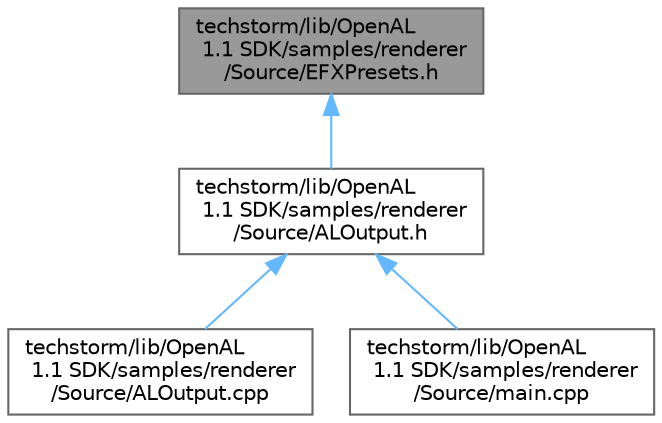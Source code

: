 digraph "techstorm/lib/OpenAL 1.1 SDK/samples/renderer/Source/EFXPresets.h"
{
 // LATEX_PDF_SIZE
  bgcolor="transparent";
  edge [fontname=Helvetica,fontsize=10,labelfontname=Helvetica,labelfontsize=10];
  node [fontname=Helvetica,fontsize=10,shape=box,height=0.2,width=0.4];
  Node1 [id="Node000001",label="techstorm/lib/OpenAL\l 1.1 SDK/samples/renderer\l/Source/EFXPresets.h",height=0.2,width=0.4,color="gray40", fillcolor="grey60", style="filled", fontcolor="black",tooltip=" "];
  Node1 -> Node2 [id="edge1_Node000001_Node000002",dir="back",color="steelblue1",style="solid",tooltip=" "];
  Node2 [id="Node000002",label="techstorm/lib/OpenAL\l 1.1 SDK/samples/renderer\l/Source/ALOutput.h",height=0.2,width=0.4,color="grey40", fillcolor="white", style="filled",URL="$_a_l_output_8h.html",tooltip=" "];
  Node2 -> Node3 [id="edge2_Node000002_Node000003",dir="back",color="steelblue1",style="solid",tooltip=" "];
  Node3 [id="Node000003",label="techstorm/lib/OpenAL\l 1.1 SDK/samples/renderer\l/Source/ALOutput.cpp",height=0.2,width=0.4,color="grey40", fillcolor="white", style="filled",URL="$_a_l_output_8cpp.html",tooltip=" "];
  Node2 -> Node4 [id="edge3_Node000002_Node000004",dir="back",color="steelblue1",style="solid",tooltip=" "];
  Node4 [id="Node000004",label="techstorm/lib/OpenAL\l 1.1 SDK/samples/renderer\l/Source/main.cpp",height=0.2,width=0.4,color="grey40", fillcolor="white", style="filled",URL="$main_8cpp.html",tooltip=" "];
}
